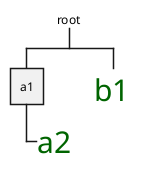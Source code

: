 {
  "sha1": "au6kajweerwuacqyig3ceff5f4sgeib",
  "insertion": {
    "when": "2025-05-14T17:43:58.331Z",
    "url": "https://github.com/plantuml/plantuml/issues/2061#issuecomment-2631288140",
    "user": "The-Lum"
  }
}
@startwbs
<style>
boxless {
  FontColor darkgreen
  FontSize 30
}
</style>
*_ root
** a1
***_ a2
**_ b1
@endwbs
